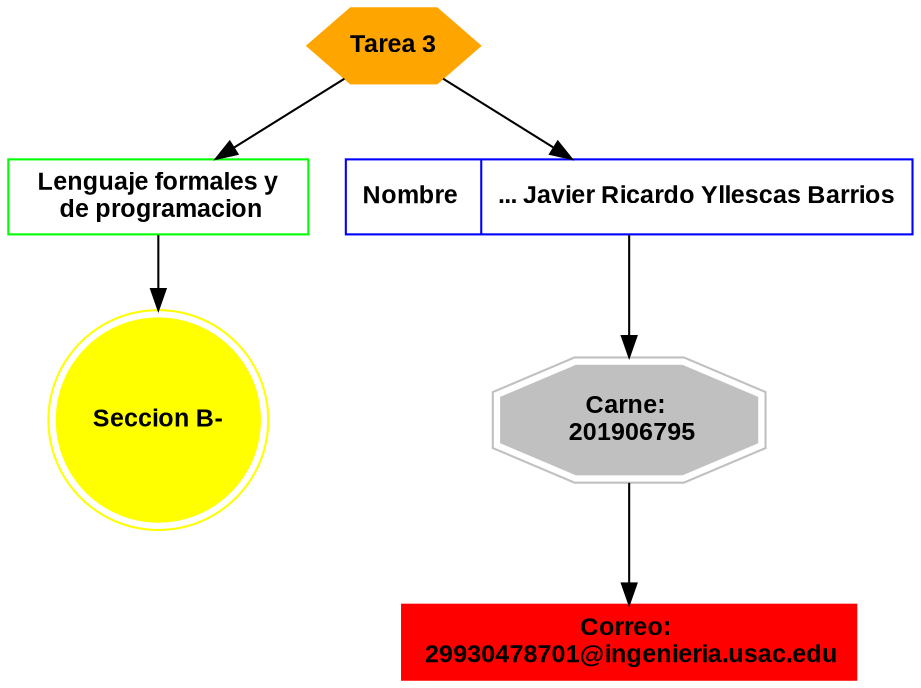digraph { 
    rankdir = UD 
    node[shape=record, fontname="Arial Black", fontsize=12] 
    Tarea3[shape="hexagon", color=orange, style=filled, label="Tarea 3"]

    C1[shape="box", color=green,  label="  Lenguaje formales y  \n de programacion"]

    C2[shape="record", color=blue,  label=" Nombre  \n    |...    Javier Ricardo Yllescas Barrios"]

    C3[shape="doublecircle", color=yellow, style=filled,  label="Seccion B-"]

    C4[shape="doubleoctagon", color=gray, style=filled,  label="Carne: \n 201906795"]
    
    C5[shape="rectangle", color=red, style=filled,  label="Correo: \n 29930478701@ingenieria.usac.edu"]


    Tarea3 -> C1
    Tarea3 -> C2
    C1 -> C3
    C2 -> C4
    C4 -> C5
    
} 